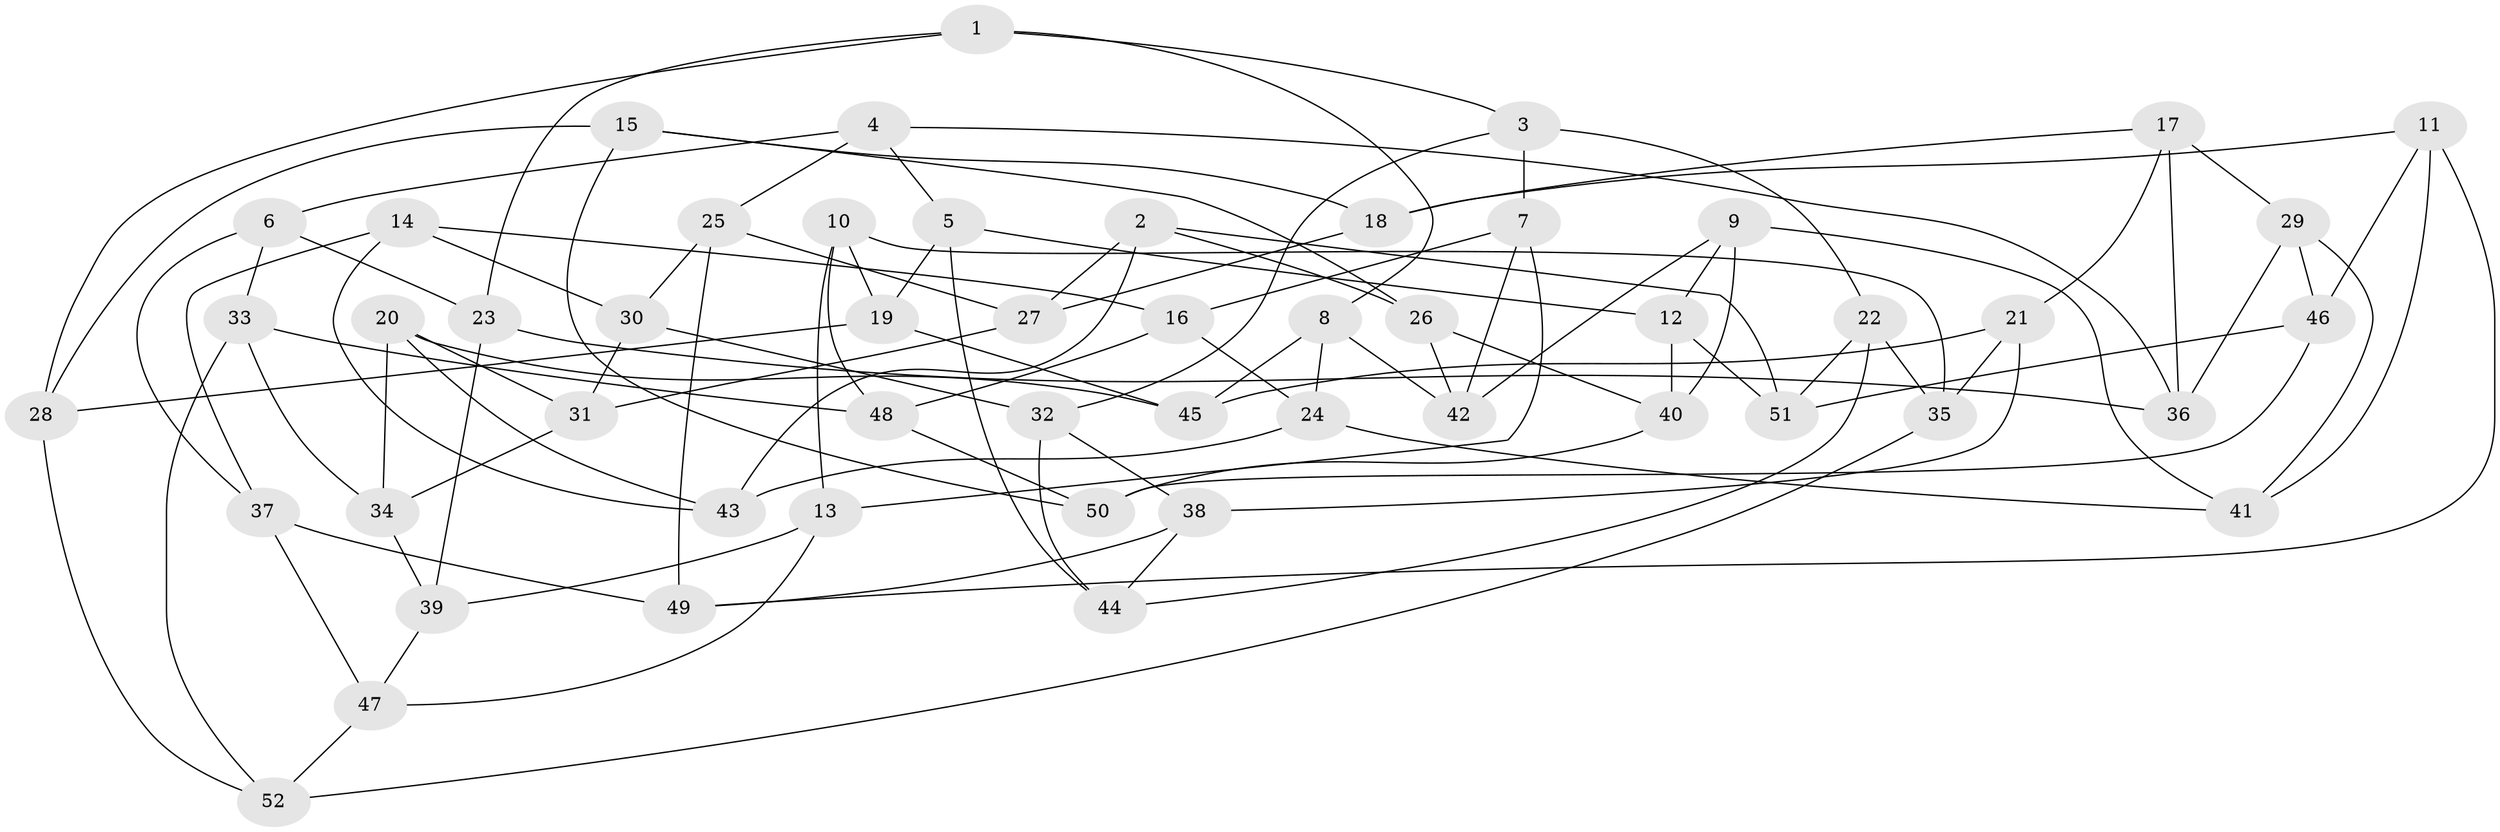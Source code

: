 // Generated by graph-tools (version 1.1) at 2025/16/03/09/25 04:16:23]
// undirected, 52 vertices, 104 edges
graph export_dot {
graph [start="1"]
  node [color=gray90,style=filled];
  1;
  2;
  3;
  4;
  5;
  6;
  7;
  8;
  9;
  10;
  11;
  12;
  13;
  14;
  15;
  16;
  17;
  18;
  19;
  20;
  21;
  22;
  23;
  24;
  25;
  26;
  27;
  28;
  29;
  30;
  31;
  32;
  33;
  34;
  35;
  36;
  37;
  38;
  39;
  40;
  41;
  42;
  43;
  44;
  45;
  46;
  47;
  48;
  49;
  50;
  51;
  52;
  1 -- 23;
  1 -- 8;
  1 -- 28;
  1 -- 3;
  2 -- 43;
  2 -- 26;
  2 -- 51;
  2 -- 27;
  3 -- 22;
  3 -- 32;
  3 -- 7;
  4 -- 36;
  4 -- 6;
  4 -- 5;
  4 -- 25;
  5 -- 19;
  5 -- 12;
  5 -- 44;
  6 -- 33;
  6 -- 23;
  6 -- 37;
  7 -- 13;
  7 -- 42;
  7 -- 16;
  8 -- 24;
  8 -- 42;
  8 -- 45;
  9 -- 42;
  9 -- 40;
  9 -- 41;
  9 -- 12;
  10 -- 35;
  10 -- 48;
  10 -- 13;
  10 -- 19;
  11 -- 41;
  11 -- 49;
  11 -- 18;
  11 -- 46;
  12 -- 51;
  12 -- 40;
  13 -- 47;
  13 -- 39;
  14 -- 30;
  14 -- 37;
  14 -- 16;
  14 -- 43;
  15 -- 26;
  15 -- 18;
  15 -- 28;
  15 -- 50;
  16 -- 24;
  16 -- 48;
  17 -- 29;
  17 -- 21;
  17 -- 18;
  17 -- 36;
  18 -- 27;
  19 -- 45;
  19 -- 28;
  20 -- 45;
  20 -- 43;
  20 -- 31;
  20 -- 34;
  21 -- 38;
  21 -- 45;
  21 -- 35;
  22 -- 35;
  22 -- 44;
  22 -- 51;
  23 -- 39;
  23 -- 36;
  24 -- 43;
  24 -- 41;
  25 -- 30;
  25 -- 27;
  25 -- 49;
  26 -- 42;
  26 -- 40;
  27 -- 31;
  28 -- 52;
  29 -- 46;
  29 -- 36;
  29 -- 41;
  30 -- 32;
  30 -- 31;
  31 -- 34;
  32 -- 44;
  32 -- 38;
  33 -- 48;
  33 -- 52;
  33 -- 34;
  34 -- 39;
  35 -- 52;
  37 -- 47;
  37 -- 49;
  38 -- 44;
  38 -- 49;
  39 -- 47;
  40 -- 50;
  46 -- 51;
  46 -- 50;
  47 -- 52;
  48 -- 50;
}
